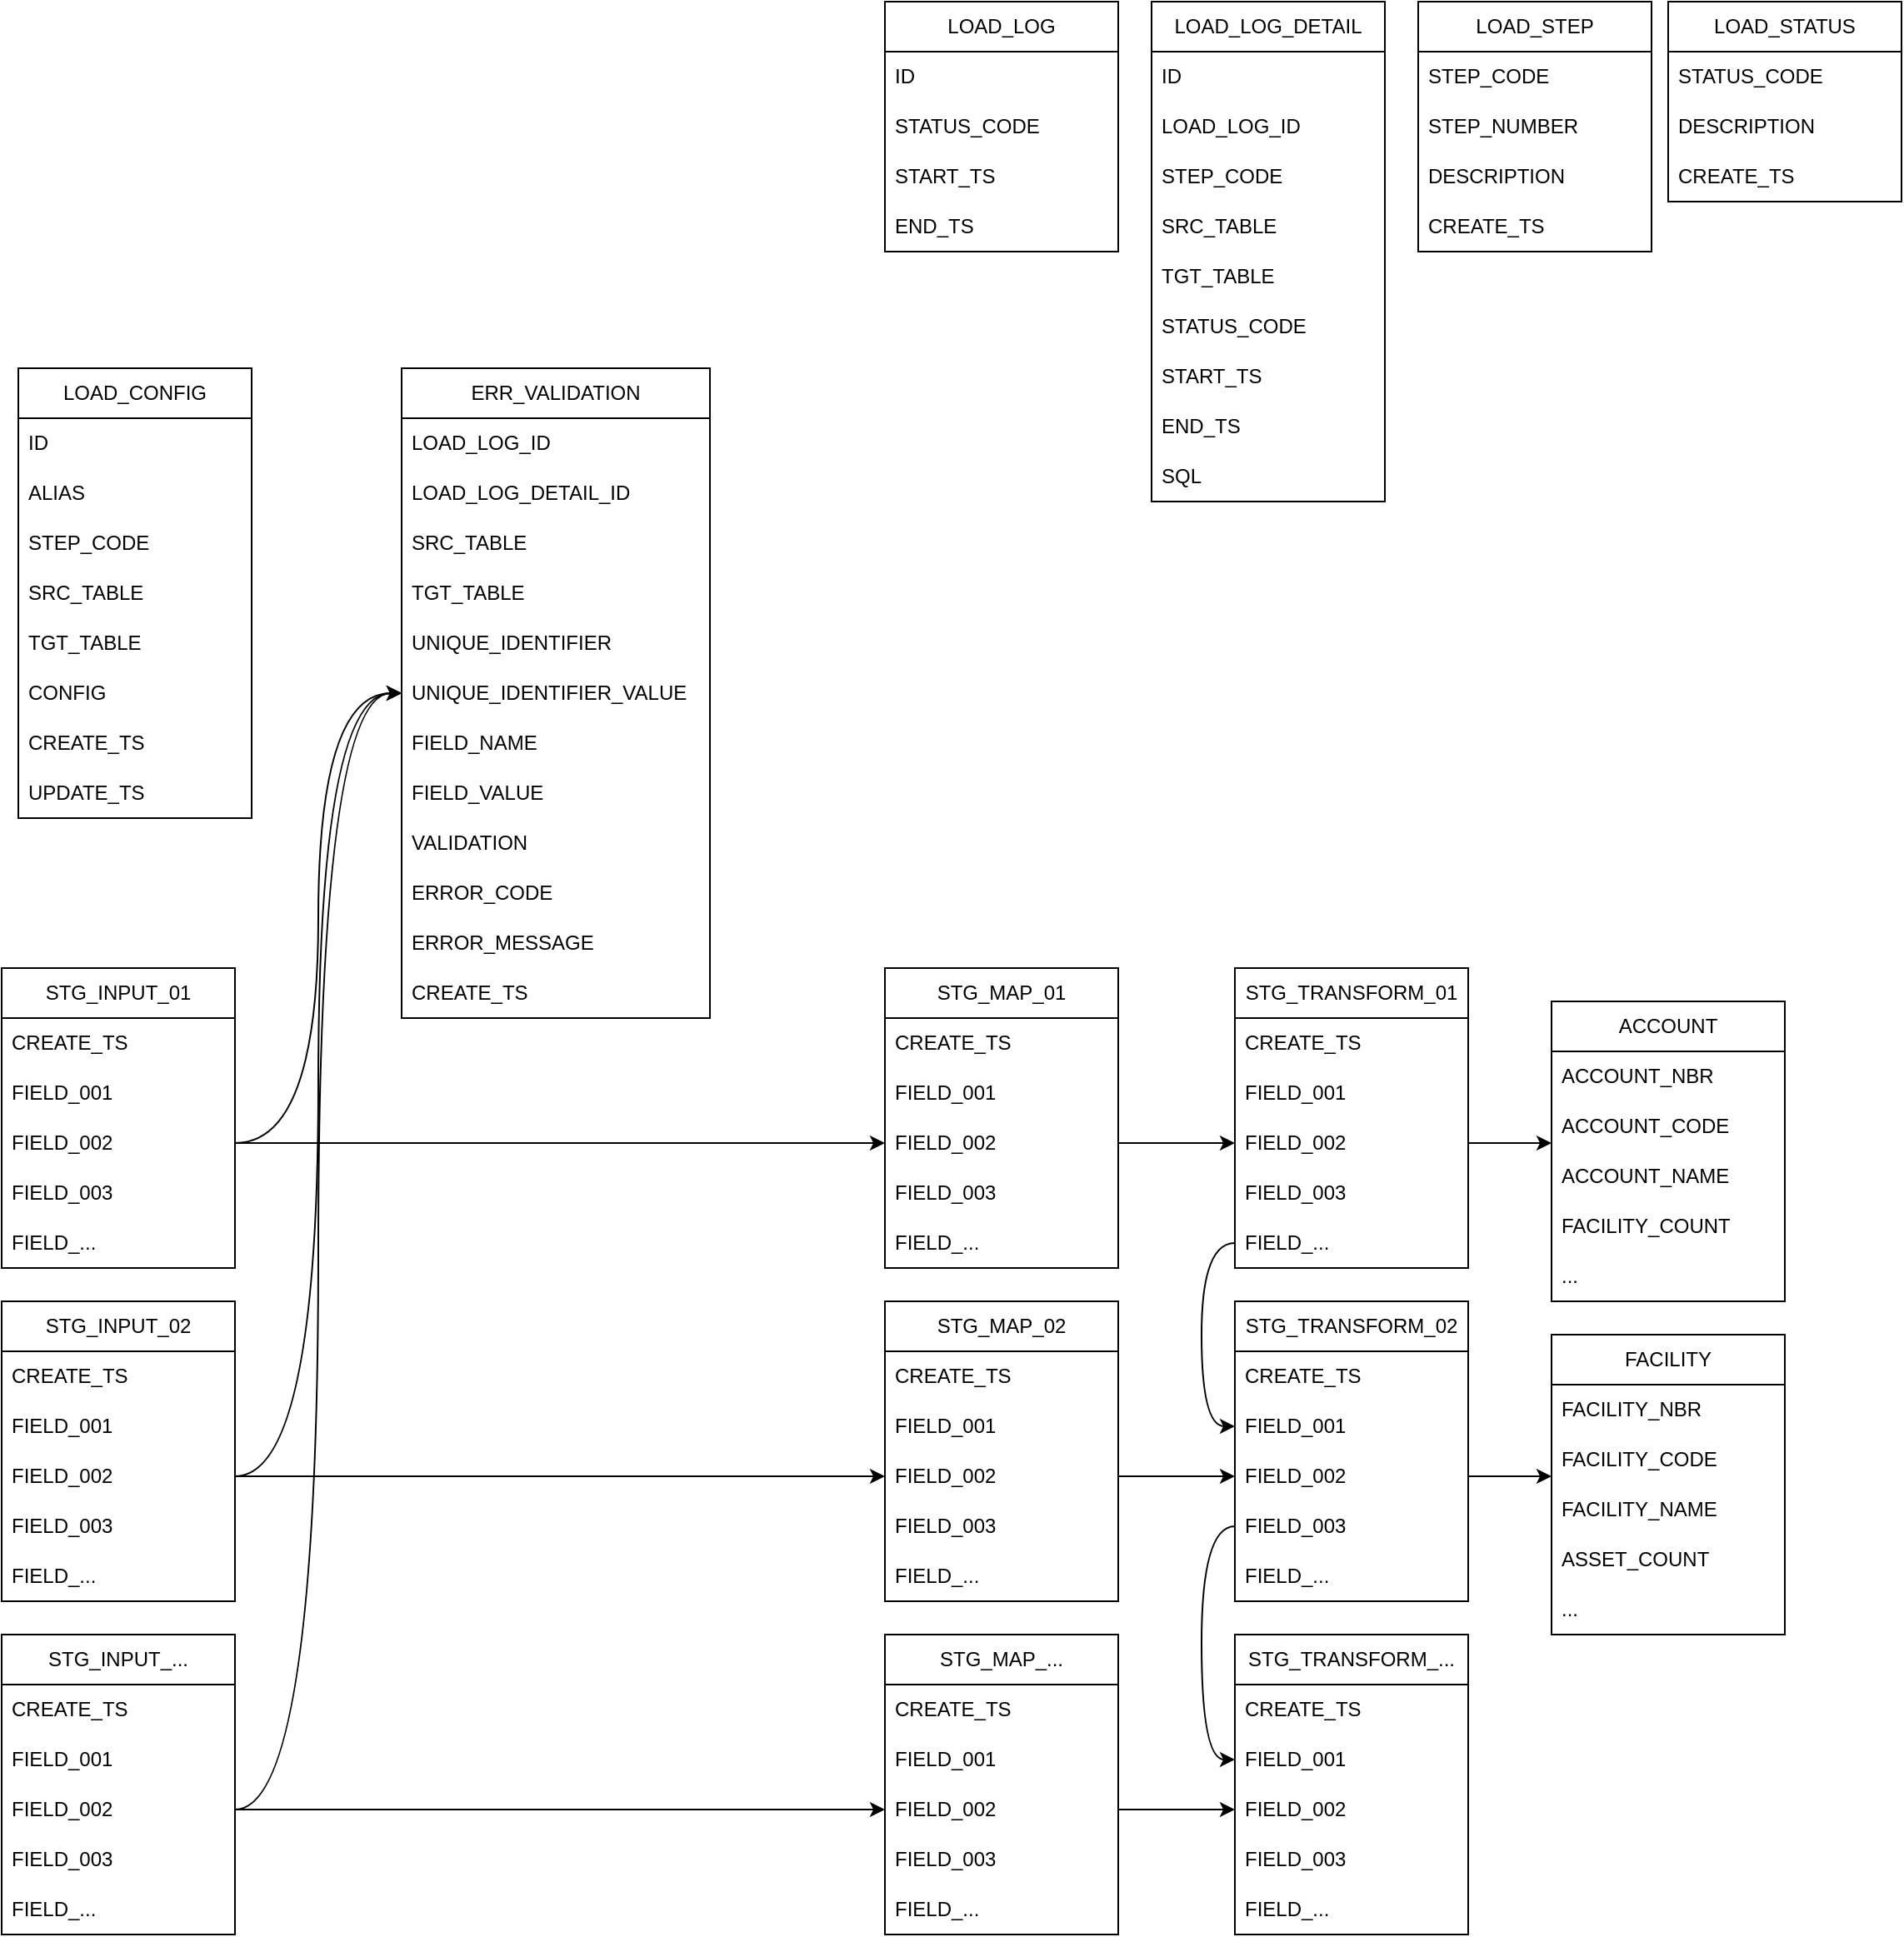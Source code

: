 <mxfile version="26.0.16">
  <diagram name="Page-1" id="H47fdwBAeL0L9-V-g0EE">
    <mxGraphModel dx="2074" dy="1098" grid="1" gridSize="10" guides="1" tooltips="1" connect="1" arrows="1" fold="1" page="1" pageScale="1" pageWidth="1169" pageHeight="827" math="0" shadow="0">
      <root>
        <mxCell id="0" />
        <mxCell id="1" parent="0" />
        <mxCell id="_FHDXpM936jlVLSfOgKZ-37" value="STG_INPUT_01" style="swimlane;fontStyle=0;childLayout=stackLayout;horizontal=1;startSize=30;horizontalStack=0;resizeParent=1;resizeParentMax=0;resizeLast=0;collapsible=1;marginBottom=0;whiteSpace=wrap;html=1;" vertex="1" parent="1">
          <mxGeometry x="20" y="580" width="140" height="180" as="geometry" />
        </mxCell>
        <mxCell id="_FHDXpM936jlVLSfOgKZ-38" value="CREATE_TS" style="text;strokeColor=none;fillColor=none;align=left;verticalAlign=middle;spacingLeft=4;spacingRight=4;overflow=hidden;points=[[0,0.5],[1,0.5]];portConstraint=eastwest;rotatable=0;whiteSpace=wrap;html=1;" vertex="1" parent="_FHDXpM936jlVLSfOgKZ-37">
          <mxGeometry y="30" width="140" height="30" as="geometry" />
        </mxCell>
        <mxCell id="_FHDXpM936jlVLSfOgKZ-39" value="FIELD_001" style="text;strokeColor=none;fillColor=none;align=left;verticalAlign=middle;spacingLeft=4;spacingRight=4;overflow=hidden;points=[[0,0.5],[1,0.5]];portConstraint=eastwest;rotatable=0;whiteSpace=wrap;html=1;" vertex="1" parent="_FHDXpM936jlVLSfOgKZ-37">
          <mxGeometry y="60" width="140" height="30" as="geometry" />
        </mxCell>
        <mxCell id="_FHDXpM936jlVLSfOgKZ-40" value="FIELD_002" style="text;strokeColor=none;fillColor=none;align=left;verticalAlign=middle;spacingLeft=4;spacingRight=4;overflow=hidden;points=[[0,0.5],[1,0.5]];portConstraint=eastwest;rotatable=0;whiteSpace=wrap;html=1;" vertex="1" parent="_FHDXpM936jlVLSfOgKZ-37">
          <mxGeometry y="90" width="140" height="30" as="geometry" />
        </mxCell>
        <mxCell id="_FHDXpM936jlVLSfOgKZ-41" value="FIELD_003" style="text;strokeColor=none;fillColor=none;align=left;verticalAlign=middle;spacingLeft=4;spacingRight=4;overflow=hidden;points=[[0,0.5],[1,0.5]];portConstraint=eastwest;rotatable=0;whiteSpace=wrap;html=1;" vertex="1" parent="_FHDXpM936jlVLSfOgKZ-37">
          <mxGeometry y="120" width="140" height="30" as="geometry" />
        </mxCell>
        <mxCell id="_FHDXpM936jlVLSfOgKZ-44" value="FIELD_..." style="text;strokeColor=none;fillColor=none;align=left;verticalAlign=middle;spacingLeft=4;spacingRight=4;overflow=hidden;points=[[0,0.5],[1,0.5]];portConstraint=eastwest;rotatable=0;whiteSpace=wrap;html=1;" vertex="1" parent="_FHDXpM936jlVLSfOgKZ-37">
          <mxGeometry y="150" width="140" height="30" as="geometry" />
        </mxCell>
        <mxCell id="_FHDXpM936jlVLSfOgKZ-61" value="STG_INPUT_02" style="swimlane;fontStyle=0;childLayout=stackLayout;horizontal=1;startSize=30;horizontalStack=0;resizeParent=1;resizeParentMax=0;resizeLast=0;collapsible=1;marginBottom=0;whiteSpace=wrap;html=1;" vertex="1" parent="1">
          <mxGeometry x="20" y="780" width="140" height="180" as="geometry" />
        </mxCell>
        <mxCell id="_FHDXpM936jlVLSfOgKZ-62" value="CREATE_TS" style="text;strokeColor=none;fillColor=none;align=left;verticalAlign=middle;spacingLeft=4;spacingRight=4;overflow=hidden;points=[[0,0.5],[1,0.5]];portConstraint=eastwest;rotatable=0;whiteSpace=wrap;html=1;" vertex="1" parent="_FHDXpM936jlVLSfOgKZ-61">
          <mxGeometry y="30" width="140" height="30" as="geometry" />
        </mxCell>
        <mxCell id="_FHDXpM936jlVLSfOgKZ-63" value="FIELD_001" style="text;strokeColor=none;fillColor=none;align=left;verticalAlign=middle;spacingLeft=4;spacingRight=4;overflow=hidden;points=[[0,0.5],[1,0.5]];portConstraint=eastwest;rotatable=0;whiteSpace=wrap;html=1;" vertex="1" parent="_FHDXpM936jlVLSfOgKZ-61">
          <mxGeometry y="60" width="140" height="30" as="geometry" />
        </mxCell>
        <mxCell id="_FHDXpM936jlVLSfOgKZ-64" value="FIELD_002" style="text;strokeColor=none;fillColor=none;align=left;verticalAlign=middle;spacingLeft=4;spacingRight=4;overflow=hidden;points=[[0,0.5],[1,0.5]];portConstraint=eastwest;rotatable=0;whiteSpace=wrap;html=1;" vertex="1" parent="_FHDXpM936jlVLSfOgKZ-61">
          <mxGeometry y="90" width="140" height="30" as="geometry" />
        </mxCell>
        <mxCell id="_FHDXpM936jlVLSfOgKZ-65" value="FIELD_003" style="text;strokeColor=none;fillColor=none;align=left;verticalAlign=middle;spacingLeft=4;spacingRight=4;overflow=hidden;points=[[0,0.5],[1,0.5]];portConstraint=eastwest;rotatable=0;whiteSpace=wrap;html=1;" vertex="1" parent="_FHDXpM936jlVLSfOgKZ-61">
          <mxGeometry y="120" width="140" height="30" as="geometry" />
        </mxCell>
        <mxCell id="_FHDXpM936jlVLSfOgKZ-66" value="FIELD_..." style="text;strokeColor=none;fillColor=none;align=left;verticalAlign=middle;spacingLeft=4;spacingRight=4;overflow=hidden;points=[[0,0.5],[1,0.5]];portConstraint=eastwest;rotatable=0;whiteSpace=wrap;html=1;" vertex="1" parent="_FHDXpM936jlVLSfOgKZ-61">
          <mxGeometry y="150" width="140" height="30" as="geometry" />
        </mxCell>
        <mxCell id="_FHDXpM936jlVLSfOgKZ-67" value="STG_INPUT_..." style="swimlane;fontStyle=0;childLayout=stackLayout;horizontal=1;startSize=30;horizontalStack=0;resizeParent=1;resizeParentMax=0;resizeLast=0;collapsible=1;marginBottom=0;whiteSpace=wrap;html=1;" vertex="1" parent="1">
          <mxGeometry x="20" y="980" width="140" height="180" as="geometry" />
        </mxCell>
        <mxCell id="_FHDXpM936jlVLSfOgKZ-68" value="CREATE_TS" style="text;strokeColor=none;fillColor=none;align=left;verticalAlign=middle;spacingLeft=4;spacingRight=4;overflow=hidden;points=[[0,0.5],[1,0.5]];portConstraint=eastwest;rotatable=0;whiteSpace=wrap;html=1;" vertex="1" parent="_FHDXpM936jlVLSfOgKZ-67">
          <mxGeometry y="30" width="140" height="30" as="geometry" />
        </mxCell>
        <mxCell id="_FHDXpM936jlVLSfOgKZ-69" value="FIELD_001" style="text;strokeColor=none;fillColor=none;align=left;verticalAlign=middle;spacingLeft=4;spacingRight=4;overflow=hidden;points=[[0,0.5],[1,0.5]];portConstraint=eastwest;rotatable=0;whiteSpace=wrap;html=1;" vertex="1" parent="_FHDXpM936jlVLSfOgKZ-67">
          <mxGeometry y="60" width="140" height="30" as="geometry" />
        </mxCell>
        <mxCell id="_FHDXpM936jlVLSfOgKZ-70" value="FIELD_002" style="text;strokeColor=none;fillColor=none;align=left;verticalAlign=middle;spacingLeft=4;spacingRight=4;overflow=hidden;points=[[0,0.5],[1,0.5]];portConstraint=eastwest;rotatable=0;whiteSpace=wrap;html=1;" vertex="1" parent="_FHDXpM936jlVLSfOgKZ-67">
          <mxGeometry y="90" width="140" height="30" as="geometry" />
        </mxCell>
        <mxCell id="_FHDXpM936jlVLSfOgKZ-71" value="FIELD_003" style="text;strokeColor=none;fillColor=none;align=left;verticalAlign=middle;spacingLeft=4;spacingRight=4;overflow=hidden;points=[[0,0.5],[1,0.5]];portConstraint=eastwest;rotatable=0;whiteSpace=wrap;html=1;" vertex="1" parent="_FHDXpM936jlVLSfOgKZ-67">
          <mxGeometry y="120" width="140" height="30" as="geometry" />
        </mxCell>
        <mxCell id="_FHDXpM936jlVLSfOgKZ-72" value="FIELD_..." style="text;strokeColor=none;fillColor=none;align=left;verticalAlign=middle;spacingLeft=4;spacingRight=4;overflow=hidden;points=[[0,0.5],[1,0.5]];portConstraint=eastwest;rotatable=0;whiteSpace=wrap;html=1;" vertex="1" parent="_FHDXpM936jlVLSfOgKZ-67">
          <mxGeometry y="150" width="140" height="30" as="geometry" />
        </mxCell>
        <mxCell id="_FHDXpM936jlVLSfOgKZ-73" value="STG_MAP_01" style="swimlane;fontStyle=0;childLayout=stackLayout;horizontal=1;startSize=30;horizontalStack=0;resizeParent=1;resizeParentMax=0;resizeLast=0;collapsible=1;marginBottom=0;whiteSpace=wrap;html=1;" vertex="1" parent="1">
          <mxGeometry x="550" y="580" width="140" height="180" as="geometry" />
        </mxCell>
        <mxCell id="_FHDXpM936jlVLSfOgKZ-74" value="CREATE_TS" style="text;strokeColor=none;fillColor=none;align=left;verticalAlign=middle;spacingLeft=4;spacingRight=4;overflow=hidden;points=[[0,0.5],[1,0.5]];portConstraint=eastwest;rotatable=0;whiteSpace=wrap;html=1;" vertex="1" parent="_FHDXpM936jlVLSfOgKZ-73">
          <mxGeometry y="30" width="140" height="30" as="geometry" />
        </mxCell>
        <mxCell id="_FHDXpM936jlVLSfOgKZ-75" value="FIELD_001" style="text;strokeColor=none;fillColor=none;align=left;verticalAlign=middle;spacingLeft=4;spacingRight=4;overflow=hidden;points=[[0,0.5],[1,0.5]];portConstraint=eastwest;rotatable=0;whiteSpace=wrap;html=1;" vertex="1" parent="_FHDXpM936jlVLSfOgKZ-73">
          <mxGeometry y="60" width="140" height="30" as="geometry" />
        </mxCell>
        <mxCell id="_FHDXpM936jlVLSfOgKZ-76" value="FIELD_002" style="text;strokeColor=none;fillColor=none;align=left;verticalAlign=middle;spacingLeft=4;spacingRight=4;overflow=hidden;points=[[0,0.5],[1,0.5]];portConstraint=eastwest;rotatable=0;whiteSpace=wrap;html=1;" vertex="1" parent="_FHDXpM936jlVLSfOgKZ-73">
          <mxGeometry y="90" width="140" height="30" as="geometry" />
        </mxCell>
        <mxCell id="_FHDXpM936jlVLSfOgKZ-77" value="FIELD_003" style="text;strokeColor=none;fillColor=none;align=left;verticalAlign=middle;spacingLeft=4;spacingRight=4;overflow=hidden;points=[[0,0.5],[1,0.5]];portConstraint=eastwest;rotatable=0;whiteSpace=wrap;html=1;" vertex="1" parent="_FHDXpM936jlVLSfOgKZ-73">
          <mxGeometry y="120" width="140" height="30" as="geometry" />
        </mxCell>
        <mxCell id="_FHDXpM936jlVLSfOgKZ-78" value="FIELD_..." style="text;strokeColor=none;fillColor=none;align=left;verticalAlign=middle;spacingLeft=4;spacingRight=4;overflow=hidden;points=[[0,0.5],[1,0.5]];portConstraint=eastwest;rotatable=0;whiteSpace=wrap;html=1;" vertex="1" parent="_FHDXpM936jlVLSfOgKZ-73">
          <mxGeometry y="150" width="140" height="30" as="geometry" />
        </mxCell>
        <mxCell id="_FHDXpM936jlVLSfOgKZ-79" value="STG_MAP_02" style="swimlane;fontStyle=0;childLayout=stackLayout;horizontal=1;startSize=30;horizontalStack=0;resizeParent=1;resizeParentMax=0;resizeLast=0;collapsible=1;marginBottom=0;whiteSpace=wrap;html=1;" vertex="1" parent="1">
          <mxGeometry x="550" y="780" width="140" height="180" as="geometry" />
        </mxCell>
        <mxCell id="_FHDXpM936jlVLSfOgKZ-80" value="CREATE_TS" style="text;strokeColor=none;fillColor=none;align=left;verticalAlign=middle;spacingLeft=4;spacingRight=4;overflow=hidden;points=[[0,0.5],[1,0.5]];portConstraint=eastwest;rotatable=0;whiteSpace=wrap;html=1;" vertex="1" parent="_FHDXpM936jlVLSfOgKZ-79">
          <mxGeometry y="30" width="140" height="30" as="geometry" />
        </mxCell>
        <mxCell id="_FHDXpM936jlVLSfOgKZ-81" value="FIELD_001" style="text;strokeColor=none;fillColor=none;align=left;verticalAlign=middle;spacingLeft=4;spacingRight=4;overflow=hidden;points=[[0,0.5],[1,0.5]];portConstraint=eastwest;rotatable=0;whiteSpace=wrap;html=1;" vertex="1" parent="_FHDXpM936jlVLSfOgKZ-79">
          <mxGeometry y="60" width="140" height="30" as="geometry" />
        </mxCell>
        <mxCell id="_FHDXpM936jlVLSfOgKZ-82" value="FIELD_002" style="text;strokeColor=none;fillColor=none;align=left;verticalAlign=middle;spacingLeft=4;spacingRight=4;overflow=hidden;points=[[0,0.5],[1,0.5]];portConstraint=eastwest;rotatable=0;whiteSpace=wrap;html=1;" vertex="1" parent="_FHDXpM936jlVLSfOgKZ-79">
          <mxGeometry y="90" width="140" height="30" as="geometry" />
        </mxCell>
        <mxCell id="_FHDXpM936jlVLSfOgKZ-83" value="FIELD_003" style="text;strokeColor=none;fillColor=none;align=left;verticalAlign=middle;spacingLeft=4;spacingRight=4;overflow=hidden;points=[[0,0.5],[1,0.5]];portConstraint=eastwest;rotatable=0;whiteSpace=wrap;html=1;" vertex="1" parent="_FHDXpM936jlVLSfOgKZ-79">
          <mxGeometry y="120" width="140" height="30" as="geometry" />
        </mxCell>
        <mxCell id="_FHDXpM936jlVLSfOgKZ-84" value="FIELD_..." style="text;strokeColor=none;fillColor=none;align=left;verticalAlign=middle;spacingLeft=4;spacingRight=4;overflow=hidden;points=[[0,0.5],[1,0.5]];portConstraint=eastwest;rotatable=0;whiteSpace=wrap;html=1;" vertex="1" parent="_FHDXpM936jlVLSfOgKZ-79">
          <mxGeometry y="150" width="140" height="30" as="geometry" />
        </mxCell>
        <mxCell id="_FHDXpM936jlVLSfOgKZ-85" value="STG_MAP_..." style="swimlane;fontStyle=0;childLayout=stackLayout;horizontal=1;startSize=30;horizontalStack=0;resizeParent=1;resizeParentMax=0;resizeLast=0;collapsible=1;marginBottom=0;whiteSpace=wrap;html=1;" vertex="1" parent="1">
          <mxGeometry x="550" y="980" width="140" height="180" as="geometry" />
        </mxCell>
        <mxCell id="_FHDXpM936jlVLSfOgKZ-86" value="CREATE_TS" style="text;strokeColor=none;fillColor=none;align=left;verticalAlign=middle;spacingLeft=4;spacingRight=4;overflow=hidden;points=[[0,0.5],[1,0.5]];portConstraint=eastwest;rotatable=0;whiteSpace=wrap;html=1;" vertex="1" parent="_FHDXpM936jlVLSfOgKZ-85">
          <mxGeometry y="30" width="140" height="30" as="geometry" />
        </mxCell>
        <mxCell id="_FHDXpM936jlVLSfOgKZ-87" value="FIELD_001" style="text;strokeColor=none;fillColor=none;align=left;verticalAlign=middle;spacingLeft=4;spacingRight=4;overflow=hidden;points=[[0,0.5],[1,0.5]];portConstraint=eastwest;rotatable=0;whiteSpace=wrap;html=1;" vertex="1" parent="_FHDXpM936jlVLSfOgKZ-85">
          <mxGeometry y="60" width="140" height="30" as="geometry" />
        </mxCell>
        <mxCell id="_FHDXpM936jlVLSfOgKZ-88" value="FIELD_002" style="text;strokeColor=none;fillColor=none;align=left;verticalAlign=middle;spacingLeft=4;spacingRight=4;overflow=hidden;points=[[0,0.5],[1,0.5]];portConstraint=eastwest;rotatable=0;whiteSpace=wrap;html=1;" vertex="1" parent="_FHDXpM936jlVLSfOgKZ-85">
          <mxGeometry y="90" width="140" height="30" as="geometry" />
        </mxCell>
        <mxCell id="_FHDXpM936jlVLSfOgKZ-89" value="FIELD_003" style="text;strokeColor=none;fillColor=none;align=left;verticalAlign=middle;spacingLeft=4;spacingRight=4;overflow=hidden;points=[[0,0.5],[1,0.5]];portConstraint=eastwest;rotatable=0;whiteSpace=wrap;html=1;" vertex="1" parent="_FHDXpM936jlVLSfOgKZ-85">
          <mxGeometry y="120" width="140" height="30" as="geometry" />
        </mxCell>
        <mxCell id="_FHDXpM936jlVLSfOgKZ-90" value="FIELD_..." style="text;strokeColor=none;fillColor=none;align=left;verticalAlign=middle;spacingLeft=4;spacingRight=4;overflow=hidden;points=[[0,0.5],[1,0.5]];portConstraint=eastwest;rotatable=0;whiteSpace=wrap;html=1;" vertex="1" parent="_FHDXpM936jlVLSfOgKZ-85">
          <mxGeometry y="150" width="140" height="30" as="geometry" />
        </mxCell>
        <mxCell id="_FHDXpM936jlVLSfOgKZ-91" value="ERR_VALIDATION" style="swimlane;fontStyle=0;childLayout=stackLayout;horizontal=1;startSize=30;horizontalStack=0;resizeParent=1;resizeParentMax=0;resizeLast=0;collapsible=1;marginBottom=0;whiteSpace=wrap;html=1;" vertex="1" parent="1">
          <mxGeometry x="260" y="220" width="185" height="390" as="geometry" />
        </mxCell>
        <mxCell id="_FHDXpM936jlVLSfOgKZ-92" value="LOAD_LOG_ID" style="text;strokeColor=none;fillColor=none;align=left;verticalAlign=middle;spacingLeft=4;spacingRight=4;overflow=hidden;points=[[0,0.5],[1,0.5]];portConstraint=eastwest;rotatable=0;whiteSpace=wrap;html=1;" vertex="1" parent="_FHDXpM936jlVLSfOgKZ-91">
          <mxGeometry y="30" width="185" height="30" as="geometry" />
        </mxCell>
        <mxCell id="_FHDXpM936jlVLSfOgKZ-93" value="LOAD_LOG_DETAIL_ID" style="text;strokeColor=none;fillColor=none;align=left;verticalAlign=middle;spacingLeft=4;spacingRight=4;overflow=hidden;points=[[0,0.5],[1,0.5]];portConstraint=eastwest;rotatable=0;whiteSpace=wrap;html=1;" vertex="1" parent="_FHDXpM936jlVLSfOgKZ-91">
          <mxGeometry y="60" width="185" height="30" as="geometry" />
        </mxCell>
        <mxCell id="_FHDXpM936jlVLSfOgKZ-94" value="SRC_TABLE" style="text;strokeColor=none;fillColor=none;align=left;verticalAlign=middle;spacingLeft=4;spacingRight=4;overflow=hidden;points=[[0,0.5],[1,0.5]];portConstraint=eastwest;rotatable=0;whiteSpace=wrap;html=1;" vertex="1" parent="_FHDXpM936jlVLSfOgKZ-91">
          <mxGeometry y="90" width="185" height="30" as="geometry" />
        </mxCell>
        <mxCell id="_FHDXpM936jlVLSfOgKZ-95" value="TGT_TABLE" style="text;strokeColor=none;fillColor=none;align=left;verticalAlign=middle;spacingLeft=4;spacingRight=4;overflow=hidden;points=[[0,0.5],[1,0.5]];portConstraint=eastwest;rotatable=0;whiteSpace=wrap;html=1;" vertex="1" parent="_FHDXpM936jlVLSfOgKZ-91">
          <mxGeometry y="120" width="185" height="30" as="geometry" />
        </mxCell>
        <mxCell id="_FHDXpM936jlVLSfOgKZ-96" value="UNIQUE_IDENTIFIER" style="text;strokeColor=none;fillColor=none;align=left;verticalAlign=middle;spacingLeft=4;spacingRight=4;overflow=hidden;points=[[0,0.5],[1,0.5]];portConstraint=eastwest;rotatable=0;whiteSpace=wrap;html=1;" vertex="1" parent="_FHDXpM936jlVLSfOgKZ-91">
          <mxGeometry y="150" width="185" height="30" as="geometry" />
        </mxCell>
        <mxCell id="_FHDXpM936jlVLSfOgKZ-97" value="UNIQUE_IDENTIFIER_VALUE" style="text;strokeColor=none;fillColor=none;align=left;verticalAlign=middle;spacingLeft=4;spacingRight=4;overflow=hidden;points=[[0,0.5],[1,0.5]];portConstraint=eastwest;rotatable=0;whiteSpace=wrap;html=1;" vertex="1" parent="_FHDXpM936jlVLSfOgKZ-91">
          <mxGeometry y="180" width="185" height="30" as="geometry" />
        </mxCell>
        <mxCell id="_FHDXpM936jlVLSfOgKZ-98" value="FIELD_NAME" style="text;strokeColor=none;fillColor=none;align=left;verticalAlign=middle;spacingLeft=4;spacingRight=4;overflow=hidden;points=[[0,0.5],[1,0.5]];portConstraint=eastwest;rotatable=0;whiteSpace=wrap;html=1;" vertex="1" parent="_FHDXpM936jlVLSfOgKZ-91">
          <mxGeometry y="210" width="185" height="30" as="geometry" />
        </mxCell>
        <mxCell id="_FHDXpM936jlVLSfOgKZ-99" value="FIELD_VALUE" style="text;strokeColor=none;fillColor=none;align=left;verticalAlign=middle;spacingLeft=4;spacingRight=4;overflow=hidden;points=[[0,0.5],[1,0.5]];portConstraint=eastwest;rotatable=0;whiteSpace=wrap;html=1;" vertex="1" parent="_FHDXpM936jlVLSfOgKZ-91">
          <mxGeometry y="240" width="185" height="30" as="geometry" />
        </mxCell>
        <mxCell id="_FHDXpM936jlVLSfOgKZ-100" value="VALIDATION" style="text;strokeColor=none;fillColor=none;align=left;verticalAlign=middle;spacingLeft=4;spacingRight=4;overflow=hidden;points=[[0,0.5],[1,0.5]];portConstraint=eastwest;rotatable=0;whiteSpace=wrap;html=1;" vertex="1" parent="_FHDXpM936jlVLSfOgKZ-91">
          <mxGeometry y="270" width="185" height="30" as="geometry" />
        </mxCell>
        <mxCell id="_FHDXpM936jlVLSfOgKZ-101" value="ERROR_CODE" style="text;strokeColor=none;fillColor=none;align=left;verticalAlign=middle;spacingLeft=4;spacingRight=4;overflow=hidden;points=[[0,0.5],[1,0.5]];portConstraint=eastwest;rotatable=0;whiteSpace=wrap;html=1;" vertex="1" parent="_FHDXpM936jlVLSfOgKZ-91">
          <mxGeometry y="300" width="185" height="30" as="geometry" />
        </mxCell>
        <mxCell id="_FHDXpM936jlVLSfOgKZ-102" value="ERROR_MESSAGE" style="text;strokeColor=none;fillColor=none;align=left;verticalAlign=middle;spacingLeft=4;spacingRight=4;overflow=hidden;points=[[0,0.5],[1,0.5]];portConstraint=eastwest;rotatable=0;whiteSpace=wrap;html=1;" vertex="1" parent="_FHDXpM936jlVLSfOgKZ-91">
          <mxGeometry y="330" width="185" height="30" as="geometry" />
        </mxCell>
        <mxCell id="_FHDXpM936jlVLSfOgKZ-103" value="CREATE_TS" style="text;strokeColor=none;fillColor=none;align=left;verticalAlign=middle;spacingLeft=4;spacingRight=4;overflow=hidden;points=[[0,0.5],[1,0.5]];portConstraint=eastwest;rotatable=0;whiteSpace=wrap;html=1;" vertex="1" parent="_FHDXpM936jlVLSfOgKZ-91">
          <mxGeometry y="360" width="185" height="30" as="geometry" />
        </mxCell>
        <mxCell id="_FHDXpM936jlVLSfOgKZ-104" value="LOAD_LOG" style="swimlane;fontStyle=0;childLayout=stackLayout;horizontal=1;startSize=30;horizontalStack=0;resizeParent=1;resizeParentMax=0;resizeLast=0;collapsible=1;marginBottom=0;whiteSpace=wrap;html=1;" vertex="1" parent="1">
          <mxGeometry x="550" width="140" height="150" as="geometry" />
        </mxCell>
        <mxCell id="_FHDXpM936jlVLSfOgKZ-105" value="ID" style="text;strokeColor=none;fillColor=none;align=left;verticalAlign=middle;spacingLeft=4;spacingRight=4;overflow=hidden;points=[[0,0.5],[1,0.5]];portConstraint=eastwest;rotatable=0;whiteSpace=wrap;html=1;" vertex="1" parent="_FHDXpM936jlVLSfOgKZ-104">
          <mxGeometry y="30" width="140" height="30" as="geometry" />
        </mxCell>
        <mxCell id="_FHDXpM936jlVLSfOgKZ-106" value="STATUS_CODE" style="text;strokeColor=none;fillColor=none;align=left;verticalAlign=middle;spacingLeft=4;spacingRight=4;overflow=hidden;points=[[0,0.5],[1,0.5]];portConstraint=eastwest;rotatable=0;whiteSpace=wrap;html=1;" vertex="1" parent="_FHDXpM936jlVLSfOgKZ-104">
          <mxGeometry y="60" width="140" height="30" as="geometry" />
        </mxCell>
        <mxCell id="_FHDXpM936jlVLSfOgKZ-107" value="START_TS" style="text;strokeColor=none;fillColor=none;align=left;verticalAlign=middle;spacingLeft=4;spacingRight=4;overflow=hidden;points=[[0,0.5],[1,0.5]];portConstraint=eastwest;rotatable=0;whiteSpace=wrap;html=1;" vertex="1" parent="_FHDXpM936jlVLSfOgKZ-104">
          <mxGeometry y="90" width="140" height="30" as="geometry" />
        </mxCell>
        <mxCell id="_FHDXpM936jlVLSfOgKZ-108" value="END_TS" style="text;strokeColor=none;fillColor=none;align=left;verticalAlign=middle;spacingLeft=4;spacingRight=4;overflow=hidden;points=[[0,0.5],[1,0.5]];portConstraint=eastwest;rotatable=0;whiteSpace=wrap;html=1;" vertex="1" parent="_FHDXpM936jlVLSfOgKZ-104">
          <mxGeometry y="120" width="140" height="30" as="geometry" />
        </mxCell>
        <mxCell id="_FHDXpM936jlVLSfOgKZ-110" value="LOAD_LOG_DETAIL" style="swimlane;fontStyle=0;childLayout=stackLayout;horizontal=1;startSize=30;horizontalStack=0;resizeParent=1;resizeParentMax=0;resizeLast=0;collapsible=1;marginBottom=0;whiteSpace=wrap;html=1;" vertex="1" parent="1">
          <mxGeometry x="710" width="140" height="300" as="geometry" />
        </mxCell>
        <mxCell id="_FHDXpM936jlVLSfOgKZ-111" value="ID" style="text;strokeColor=none;fillColor=none;align=left;verticalAlign=middle;spacingLeft=4;spacingRight=4;overflow=hidden;points=[[0,0.5],[1,0.5]];portConstraint=eastwest;rotatable=0;whiteSpace=wrap;html=1;" vertex="1" parent="_FHDXpM936jlVLSfOgKZ-110">
          <mxGeometry y="30" width="140" height="30" as="geometry" />
        </mxCell>
        <mxCell id="_FHDXpM936jlVLSfOgKZ-112" value="LOAD_LOG_ID" style="text;strokeColor=none;fillColor=none;align=left;verticalAlign=middle;spacingLeft=4;spacingRight=4;overflow=hidden;points=[[0,0.5],[1,0.5]];portConstraint=eastwest;rotatable=0;whiteSpace=wrap;html=1;" vertex="1" parent="_FHDXpM936jlVLSfOgKZ-110">
          <mxGeometry y="60" width="140" height="30" as="geometry" />
        </mxCell>
        <mxCell id="_FHDXpM936jlVLSfOgKZ-113" value="STEP_CODE" style="text;strokeColor=none;fillColor=none;align=left;verticalAlign=middle;spacingLeft=4;spacingRight=4;overflow=hidden;points=[[0,0.5],[1,0.5]];portConstraint=eastwest;rotatable=0;whiteSpace=wrap;html=1;" vertex="1" parent="_FHDXpM936jlVLSfOgKZ-110">
          <mxGeometry y="90" width="140" height="30" as="geometry" />
        </mxCell>
        <mxCell id="_FHDXpM936jlVLSfOgKZ-114" value="SRC_TABLE" style="text;strokeColor=none;fillColor=none;align=left;verticalAlign=middle;spacingLeft=4;spacingRight=4;overflow=hidden;points=[[0,0.5],[1,0.5]];portConstraint=eastwest;rotatable=0;whiteSpace=wrap;html=1;" vertex="1" parent="_FHDXpM936jlVLSfOgKZ-110">
          <mxGeometry y="120" width="140" height="30" as="geometry" />
        </mxCell>
        <mxCell id="_FHDXpM936jlVLSfOgKZ-116" value="TGT_TABLE" style="text;strokeColor=none;fillColor=none;align=left;verticalAlign=middle;spacingLeft=4;spacingRight=4;overflow=hidden;points=[[0,0.5],[1,0.5]];portConstraint=eastwest;rotatable=0;whiteSpace=wrap;html=1;" vertex="1" parent="_FHDXpM936jlVLSfOgKZ-110">
          <mxGeometry y="150" width="140" height="30" as="geometry" />
        </mxCell>
        <mxCell id="_FHDXpM936jlVLSfOgKZ-115" value="STATUS_CODE" style="text;strokeColor=none;fillColor=none;align=left;verticalAlign=middle;spacingLeft=4;spacingRight=4;overflow=hidden;points=[[0,0.5],[1,0.5]];portConstraint=eastwest;rotatable=0;whiteSpace=wrap;html=1;" vertex="1" parent="_FHDXpM936jlVLSfOgKZ-110">
          <mxGeometry y="180" width="140" height="30" as="geometry" />
        </mxCell>
        <mxCell id="_FHDXpM936jlVLSfOgKZ-117" value="START_TS" style="text;strokeColor=none;fillColor=none;align=left;verticalAlign=middle;spacingLeft=4;spacingRight=4;overflow=hidden;points=[[0,0.5],[1,0.5]];portConstraint=eastwest;rotatable=0;whiteSpace=wrap;html=1;" vertex="1" parent="_FHDXpM936jlVLSfOgKZ-110">
          <mxGeometry y="210" width="140" height="30" as="geometry" />
        </mxCell>
        <mxCell id="_FHDXpM936jlVLSfOgKZ-118" value="END_TS" style="text;strokeColor=none;fillColor=none;align=left;verticalAlign=middle;spacingLeft=4;spacingRight=4;overflow=hidden;points=[[0,0.5],[1,0.5]];portConstraint=eastwest;rotatable=0;whiteSpace=wrap;html=1;" vertex="1" parent="_FHDXpM936jlVLSfOgKZ-110">
          <mxGeometry y="240" width="140" height="30" as="geometry" />
        </mxCell>
        <mxCell id="_FHDXpM936jlVLSfOgKZ-119" value="SQL" style="text;strokeColor=none;fillColor=none;align=left;verticalAlign=middle;spacingLeft=4;spacingRight=4;overflow=hidden;points=[[0,0.5],[1,0.5]];portConstraint=eastwest;rotatable=0;whiteSpace=wrap;html=1;" vertex="1" parent="_FHDXpM936jlVLSfOgKZ-110">
          <mxGeometry y="270" width="140" height="30" as="geometry" />
        </mxCell>
        <mxCell id="_FHDXpM936jlVLSfOgKZ-120" value="LOAD_STEP" style="swimlane;fontStyle=0;childLayout=stackLayout;horizontal=1;startSize=30;horizontalStack=0;resizeParent=1;resizeParentMax=0;resizeLast=0;collapsible=1;marginBottom=0;whiteSpace=wrap;html=1;" vertex="1" parent="1">
          <mxGeometry x="870" width="140" height="150" as="geometry" />
        </mxCell>
        <mxCell id="_FHDXpM936jlVLSfOgKZ-121" value="STEP_CODE" style="text;strokeColor=none;fillColor=none;align=left;verticalAlign=middle;spacingLeft=4;spacingRight=4;overflow=hidden;points=[[0,0.5],[1,0.5]];portConstraint=eastwest;rotatable=0;whiteSpace=wrap;html=1;" vertex="1" parent="_FHDXpM936jlVLSfOgKZ-120">
          <mxGeometry y="30" width="140" height="30" as="geometry" />
        </mxCell>
        <mxCell id="_FHDXpM936jlVLSfOgKZ-122" value="STEP_NUMBER" style="text;strokeColor=none;fillColor=none;align=left;verticalAlign=middle;spacingLeft=4;spacingRight=4;overflow=hidden;points=[[0,0.5],[1,0.5]];portConstraint=eastwest;rotatable=0;whiteSpace=wrap;html=1;" vertex="1" parent="_FHDXpM936jlVLSfOgKZ-120">
          <mxGeometry y="60" width="140" height="30" as="geometry" />
        </mxCell>
        <mxCell id="_FHDXpM936jlVLSfOgKZ-123" value="DESCRIPTION" style="text;strokeColor=none;fillColor=none;align=left;verticalAlign=middle;spacingLeft=4;spacingRight=4;overflow=hidden;points=[[0,0.5],[1,0.5]];portConstraint=eastwest;rotatable=0;whiteSpace=wrap;html=1;" vertex="1" parent="_FHDXpM936jlVLSfOgKZ-120">
          <mxGeometry y="90" width="140" height="30" as="geometry" />
        </mxCell>
        <mxCell id="_FHDXpM936jlVLSfOgKZ-124" value="CREATE_TS" style="text;strokeColor=none;fillColor=none;align=left;verticalAlign=middle;spacingLeft=4;spacingRight=4;overflow=hidden;points=[[0,0.5],[1,0.5]];portConstraint=eastwest;rotatable=0;whiteSpace=wrap;html=1;" vertex="1" parent="_FHDXpM936jlVLSfOgKZ-120">
          <mxGeometry y="120" width="140" height="30" as="geometry" />
        </mxCell>
        <mxCell id="_FHDXpM936jlVLSfOgKZ-130" value="LOAD_STATUS" style="swimlane;fontStyle=0;childLayout=stackLayout;horizontal=1;startSize=30;horizontalStack=0;resizeParent=1;resizeParentMax=0;resizeLast=0;collapsible=1;marginBottom=0;whiteSpace=wrap;html=1;" vertex="1" parent="1">
          <mxGeometry x="1020" width="140" height="120" as="geometry" />
        </mxCell>
        <mxCell id="_FHDXpM936jlVLSfOgKZ-131" value="STATUS_CODE" style="text;strokeColor=none;fillColor=none;align=left;verticalAlign=middle;spacingLeft=4;spacingRight=4;overflow=hidden;points=[[0,0.5],[1,0.5]];portConstraint=eastwest;rotatable=0;whiteSpace=wrap;html=1;" vertex="1" parent="_FHDXpM936jlVLSfOgKZ-130">
          <mxGeometry y="30" width="140" height="30" as="geometry" />
        </mxCell>
        <mxCell id="_FHDXpM936jlVLSfOgKZ-132" value="DESCRIPTION" style="text;strokeColor=none;fillColor=none;align=left;verticalAlign=middle;spacingLeft=4;spacingRight=4;overflow=hidden;points=[[0,0.5],[1,0.5]];portConstraint=eastwest;rotatable=0;whiteSpace=wrap;html=1;" vertex="1" parent="_FHDXpM936jlVLSfOgKZ-130">
          <mxGeometry y="60" width="140" height="30" as="geometry" />
        </mxCell>
        <mxCell id="_FHDXpM936jlVLSfOgKZ-134" value="CREATE_TS" style="text;strokeColor=none;fillColor=none;align=left;verticalAlign=middle;spacingLeft=4;spacingRight=4;overflow=hidden;points=[[0,0.5],[1,0.5]];portConstraint=eastwest;rotatable=0;whiteSpace=wrap;html=1;" vertex="1" parent="_FHDXpM936jlVLSfOgKZ-130">
          <mxGeometry y="90" width="140" height="30" as="geometry" />
        </mxCell>
        <mxCell id="_FHDXpM936jlVLSfOgKZ-135" value="LOAD_CONFIG" style="swimlane;fontStyle=0;childLayout=stackLayout;horizontal=1;startSize=30;horizontalStack=0;resizeParent=1;resizeParentMax=0;resizeLast=0;collapsible=1;marginBottom=0;whiteSpace=wrap;html=1;" vertex="1" parent="1">
          <mxGeometry x="30" y="220" width="140" height="270" as="geometry" />
        </mxCell>
        <mxCell id="_FHDXpM936jlVLSfOgKZ-136" value="ID" style="text;strokeColor=none;fillColor=none;align=left;verticalAlign=middle;spacingLeft=4;spacingRight=4;overflow=hidden;points=[[0,0.5],[1,0.5]];portConstraint=eastwest;rotatable=0;whiteSpace=wrap;html=1;" vertex="1" parent="_FHDXpM936jlVLSfOgKZ-135">
          <mxGeometry y="30" width="140" height="30" as="geometry" />
        </mxCell>
        <mxCell id="_FHDXpM936jlVLSfOgKZ-137" value="ALIAS" style="text;strokeColor=none;fillColor=none;align=left;verticalAlign=middle;spacingLeft=4;spacingRight=4;overflow=hidden;points=[[0,0.5],[1,0.5]];portConstraint=eastwest;rotatable=0;whiteSpace=wrap;html=1;" vertex="1" parent="_FHDXpM936jlVLSfOgKZ-135">
          <mxGeometry y="60" width="140" height="30" as="geometry" />
        </mxCell>
        <mxCell id="_FHDXpM936jlVLSfOgKZ-138" value="STEP_CODE" style="text;strokeColor=none;fillColor=none;align=left;verticalAlign=middle;spacingLeft=4;spacingRight=4;overflow=hidden;points=[[0,0.5],[1,0.5]];portConstraint=eastwest;rotatable=0;whiteSpace=wrap;html=1;" vertex="1" parent="_FHDXpM936jlVLSfOgKZ-135">
          <mxGeometry y="90" width="140" height="30" as="geometry" />
        </mxCell>
        <mxCell id="_FHDXpM936jlVLSfOgKZ-139" value="SRC_TABLE" style="text;strokeColor=none;fillColor=none;align=left;verticalAlign=middle;spacingLeft=4;spacingRight=4;overflow=hidden;points=[[0,0.5],[1,0.5]];portConstraint=eastwest;rotatable=0;whiteSpace=wrap;html=1;" vertex="1" parent="_FHDXpM936jlVLSfOgKZ-135">
          <mxGeometry y="120" width="140" height="30" as="geometry" />
        </mxCell>
        <mxCell id="_FHDXpM936jlVLSfOgKZ-140" value="TGT_TABLE" style="text;strokeColor=none;fillColor=none;align=left;verticalAlign=middle;spacingLeft=4;spacingRight=4;overflow=hidden;points=[[0,0.5],[1,0.5]];portConstraint=eastwest;rotatable=0;whiteSpace=wrap;html=1;" vertex="1" parent="_FHDXpM936jlVLSfOgKZ-135">
          <mxGeometry y="150" width="140" height="30" as="geometry" />
        </mxCell>
        <mxCell id="_FHDXpM936jlVLSfOgKZ-141" value="CONFIG" style="text;strokeColor=none;fillColor=none;align=left;verticalAlign=middle;spacingLeft=4;spacingRight=4;overflow=hidden;points=[[0,0.5],[1,0.5]];portConstraint=eastwest;rotatable=0;whiteSpace=wrap;html=1;" vertex="1" parent="_FHDXpM936jlVLSfOgKZ-135">
          <mxGeometry y="180" width="140" height="30" as="geometry" />
        </mxCell>
        <mxCell id="_FHDXpM936jlVLSfOgKZ-142" value="CREATE_TS" style="text;strokeColor=none;fillColor=none;align=left;verticalAlign=middle;spacingLeft=4;spacingRight=4;overflow=hidden;points=[[0,0.5],[1,0.5]];portConstraint=eastwest;rotatable=0;whiteSpace=wrap;html=1;" vertex="1" parent="_FHDXpM936jlVLSfOgKZ-135">
          <mxGeometry y="210" width="140" height="30" as="geometry" />
        </mxCell>
        <mxCell id="_FHDXpM936jlVLSfOgKZ-143" value="UPDATE_TS" style="text;strokeColor=none;fillColor=none;align=left;verticalAlign=middle;spacingLeft=4;spacingRight=4;overflow=hidden;points=[[0,0.5],[1,0.5]];portConstraint=eastwest;rotatable=0;whiteSpace=wrap;html=1;" vertex="1" parent="_FHDXpM936jlVLSfOgKZ-135">
          <mxGeometry y="240" width="140" height="30" as="geometry" />
        </mxCell>
        <mxCell id="_FHDXpM936jlVLSfOgKZ-144" value="STG_TRANSFORM_01" style="swimlane;fontStyle=0;childLayout=stackLayout;horizontal=1;startSize=30;horizontalStack=0;resizeParent=1;resizeParentMax=0;resizeLast=0;collapsible=1;marginBottom=0;whiteSpace=wrap;html=1;" vertex="1" parent="1">
          <mxGeometry x="760" y="580" width="140" height="180" as="geometry" />
        </mxCell>
        <mxCell id="_FHDXpM936jlVLSfOgKZ-145" value="CREATE_TS" style="text;strokeColor=none;fillColor=none;align=left;verticalAlign=middle;spacingLeft=4;spacingRight=4;overflow=hidden;points=[[0,0.5],[1,0.5]];portConstraint=eastwest;rotatable=0;whiteSpace=wrap;html=1;" vertex="1" parent="_FHDXpM936jlVLSfOgKZ-144">
          <mxGeometry y="30" width="140" height="30" as="geometry" />
        </mxCell>
        <mxCell id="_FHDXpM936jlVLSfOgKZ-146" value="FIELD_001" style="text;strokeColor=none;fillColor=none;align=left;verticalAlign=middle;spacingLeft=4;spacingRight=4;overflow=hidden;points=[[0,0.5],[1,0.5]];portConstraint=eastwest;rotatable=0;whiteSpace=wrap;html=1;" vertex="1" parent="_FHDXpM936jlVLSfOgKZ-144">
          <mxGeometry y="60" width="140" height="30" as="geometry" />
        </mxCell>
        <mxCell id="_FHDXpM936jlVLSfOgKZ-147" value="FIELD_002" style="text;strokeColor=none;fillColor=none;align=left;verticalAlign=middle;spacingLeft=4;spacingRight=4;overflow=hidden;points=[[0,0.5],[1,0.5]];portConstraint=eastwest;rotatable=0;whiteSpace=wrap;html=1;" vertex="1" parent="_FHDXpM936jlVLSfOgKZ-144">
          <mxGeometry y="90" width="140" height="30" as="geometry" />
        </mxCell>
        <mxCell id="_FHDXpM936jlVLSfOgKZ-148" value="FIELD_003" style="text;strokeColor=none;fillColor=none;align=left;verticalAlign=middle;spacingLeft=4;spacingRight=4;overflow=hidden;points=[[0,0.5],[1,0.5]];portConstraint=eastwest;rotatable=0;whiteSpace=wrap;html=1;" vertex="1" parent="_FHDXpM936jlVLSfOgKZ-144">
          <mxGeometry y="120" width="140" height="30" as="geometry" />
        </mxCell>
        <mxCell id="_FHDXpM936jlVLSfOgKZ-149" value="FIELD_..." style="text;strokeColor=none;fillColor=none;align=left;verticalAlign=middle;spacingLeft=4;spacingRight=4;overflow=hidden;points=[[0,0.5],[1,0.5]];portConstraint=eastwest;rotatable=0;whiteSpace=wrap;html=1;" vertex="1" parent="_FHDXpM936jlVLSfOgKZ-144">
          <mxGeometry y="150" width="140" height="30" as="geometry" />
        </mxCell>
        <mxCell id="_FHDXpM936jlVLSfOgKZ-150" value="STG_TRANSFORM_02" style="swimlane;fontStyle=0;childLayout=stackLayout;horizontal=1;startSize=30;horizontalStack=0;resizeParent=1;resizeParentMax=0;resizeLast=0;collapsible=1;marginBottom=0;whiteSpace=wrap;html=1;" vertex="1" parent="1">
          <mxGeometry x="760" y="780" width="140" height="180" as="geometry" />
        </mxCell>
        <mxCell id="_FHDXpM936jlVLSfOgKZ-151" value="CREATE_TS" style="text;strokeColor=none;fillColor=none;align=left;verticalAlign=middle;spacingLeft=4;spacingRight=4;overflow=hidden;points=[[0,0.5],[1,0.5]];portConstraint=eastwest;rotatable=0;whiteSpace=wrap;html=1;" vertex="1" parent="_FHDXpM936jlVLSfOgKZ-150">
          <mxGeometry y="30" width="140" height="30" as="geometry" />
        </mxCell>
        <mxCell id="_FHDXpM936jlVLSfOgKZ-152" value="FIELD_001" style="text;strokeColor=none;fillColor=none;align=left;verticalAlign=middle;spacingLeft=4;spacingRight=4;overflow=hidden;points=[[0,0.5],[1,0.5]];portConstraint=eastwest;rotatable=0;whiteSpace=wrap;html=1;" vertex="1" parent="_FHDXpM936jlVLSfOgKZ-150">
          <mxGeometry y="60" width="140" height="30" as="geometry" />
        </mxCell>
        <mxCell id="_FHDXpM936jlVLSfOgKZ-153" value="FIELD_002" style="text;strokeColor=none;fillColor=none;align=left;verticalAlign=middle;spacingLeft=4;spacingRight=4;overflow=hidden;points=[[0,0.5],[1,0.5]];portConstraint=eastwest;rotatable=0;whiteSpace=wrap;html=1;" vertex="1" parent="_FHDXpM936jlVLSfOgKZ-150">
          <mxGeometry y="90" width="140" height="30" as="geometry" />
        </mxCell>
        <mxCell id="_FHDXpM936jlVLSfOgKZ-154" value="FIELD_003" style="text;strokeColor=none;fillColor=none;align=left;verticalAlign=middle;spacingLeft=4;spacingRight=4;overflow=hidden;points=[[0,0.5],[1,0.5]];portConstraint=eastwest;rotatable=0;whiteSpace=wrap;html=1;" vertex="1" parent="_FHDXpM936jlVLSfOgKZ-150">
          <mxGeometry y="120" width="140" height="30" as="geometry" />
        </mxCell>
        <mxCell id="_FHDXpM936jlVLSfOgKZ-155" value="FIELD_..." style="text;strokeColor=none;fillColor=none;align=left;verticalAlign=middle;spacingLeft=4;spacingRight=4;overflow=hidden;points=[[0,0.5],[1,0.5]];portConstraint=eastwest;rotatable=0;whiteSpace=wrap;html=1;" vertex="1" parent="_FHDXpM936jlVLSfOgKZ-150">
          <mxGeometry y="150" width="140" height="30" as="geometry" />
        </mxCell>
        <mxCell id="_FHDXpM936jlVLSfOgKZ-156" value="STG_TRANSFORM_..." style="swimlane;fontStyle=0;childLayout=stackLayout;horizontal=1;startSize=30;horizontalStack=0;resizeParent=1;resizeParentMax=0;resizeLast=0;collapsible=1;marginBottom=0;whiteSpace=wrap;html=1;" vertex="1" parent="1">
          <mxGeometry x="760" y="980" width="140" height="180" as="geometry" />
        </mxCell>
        <mxCell id="_FHDXpM936jlVLSfOgKZ-157" value="CREATE_TS" style="text;strokeColor=none;fillColor=none;align=left;verticalAlign=middle;spacingLeft=4;spacingRight=4;overflow=hidden;points=[[0,0.5],[1,0.5]];portConstraint=eastwest;rotatable=0;whiteSpace=wrap;html=1;" vertex="1" parent="_FHDXpM936jlVLSfOgKZ-156">
          <mxGeometry y="30" width="140" height="30" as="geometry" />
        </mxCell>
        <mxCell id="_FHDXpM936jlVLSfOgKZ-158" value="FIELD_001" style="text;strokeColor=none;fillColor=none;align=left;verticalAlign=middle;spacingLeft=4;spacingRight=4;overflow=hidden;points=[[0,0.5],[1,0.5]];portConstraint=eastwest;rotatable=0;whiteSpace=wrap;html=1;" vertex="1" parent="_FHDXpM936jlVLSfOgKZ-156">
          <mxGeometry y="60" width="140" height="30" as="geometry" />
        </mxCell>
        <mxCell id="_FHDXpM936jlVLSfOgKZ-159" value="FIELD_002" style="text;strokeColor=none;fillColor=none;align=left;verticalAlign=middle;spacingLeft=4;spacingRight=4;overflow=hidden;points=[[0,0.5],[1,0.5]];portConstraint=eastwest;rotatable=0;whiteSpace=wrap;html=1;" vertex="1" parent="_FHDXpM936jlVLSfOgKZ-156">
          <mxGeometry y="90" width="140" height="30" as="geometry" />
        </mxCell>
        <mxCell id="_FHDXpM936jlVLSfOgKZ-160" value="FIELD_003" style="text;strokeColor=none;fillColor=none;align=left;verticalAlign=middle;spacingLeft=4;spacingRight=4;overflow=hidden;points=[[0,0.5],[1,0.5]];portConstraint=eastwest;rotatable=0;whiteSpace=wrap;html=1;" vertex="1" parent="_FHDXpM936jlVLSfOgKZ-156">
          <mxGeometry y="120" width="140" height="30" as="geometry" />
        </mxCell>
        <mxCell id="_FHDXpM936jlVLSfOgKZ-161" value="FIELD_..." style="text;strokeColor=none;fillColor=none;align=left;verticalAlign=middle;spacingLeft=4;spacingRight=4;overflow=hidden;points=[[0,0.5],[1,0.5]];portConstraint=eastwest;rotatable=0;whiteSpace=wrap;html=1;" vertex="1" parent="_FHDXpM936jlVLSfOgKZ-156">
          <mxGeometry y="150" width="140" height="30" as="geometry" />
        </mxCell>
        <mxCell id="_FHDXpM936jlVLSfOgKZ-162" value="ACCOUNT" style="swimlane;fontStyle=0;childLayout=stackLayout;horizontal=1;startSize=30;horizontalStack=0;resizeParent=1;resizeParentMax=0;resizeLast=0;collapsible=1;marginBottom=0;whiteSpace=wrap;html=1;" vertex="1" parent="1">
          <mxGeometry x="950" y="600" width="140" height="180" as="geometry" />
        </mxCell>
        <mxCell id="_FHDXpM936jlVLSfOgKZ-163" value="ACCOUNT_NBR" style="text;strokeColor=none;fillColor=none;align=left;verticalAlign=middle;spacingLeft=4;spacingRight=4;overflow=hidden;points=[[0,0.5],[1,0.5]];portConstraint=eastwest;rotatable=0;whiteSpace=wrap;html=1;" vertex="1" parent="_FHDXpM936jlVLSfOgKZ-162">
          <mxGeometry y="30" width="140" height="30" as="geometry" />
        </mxCell>
        <mxCell id="_FHDXpM936jlVLSfOgKZ-164" value="ACCOUNT_CODE" style="text;strokeColor=none;fillColor=none;align=left;verticalAlign=middle;spacingLeft=4;spacingRight=4;overflow=hidden;points=[[0,0.5],[1,0.5]];portConstraint=eastwest;rotatable=0;whiteSpace=wrap;html=1;" vertex="1" parent="_FHDXpM936jlVLSfOgKZ-162">
          <mxGeometry y="60" width="140" height="30" as="geometry" />
        </mxCell>
        <mxCell id="_FHDXpM936jlVLSfOgKZ-165" value="ACCOUNT_NAME" style="text;strokeColor=none;fillColor=none;align=left;verticalAlign=middle;spacingLeft=4;spacingRight=4;overflow=hidden;points=[[0,0.5],[1,0.5]];portConstraint=eastwest;rotatable=0;whiteSpace=wrap;html=1;" vertex="1" parent="_FHDXpM936jlVLSfOgKZ-162">
          <mxGeometry y="90" width="140" height="30" as="geometry" />
        </mxCell>
        <mxCell id="_FHDXpM936jlVLSfOgKZ-166" value="FACILITY_COUNT" style="text;strokeColor=none;fillColor=none;align=left;verticalAlign=middle;spacingLeft=4;spacingRight=4;overflow=hidden;points=[[0,0.5],[1,0.5]];portConstraint=eastwest;rotatable=0;whiteSpace=wrap;html=1;" vertex="1" parent="_FHDXpM936jlVLSfOgKZ-162">
          <mxGeometry y="120" width="140" height="30" as="geometry" />
        </mxCell>
        <mxCell id="_FHDXpM936jlVLSfOgKZ-167" value="..." style="text;strokeColor=none;fillColor=none;align=left;verticalAlign=middle;spacingLeft=4;spacingRight=4;overflow=hidden;points=[[0,0.5],[1,0.5]];portConstraint=eastwest;rotatable=0;whiteSpace=wrap;html=1;" vertex="1" parent="_FHDXpM936jlVLSfOgKZ-162">
          <mxGeometry y="150" width="140" height="30" as="geometry" />
        </mxCell>
        <mxCell id="_FHDXpM936jlVLSfOgKZ-168" value="FACILITY" style="swimlane;fontStyle=0;childLayout=stackLayout;horizontal=1;startSize=30;horizontalStack=0;resizeParent=1;resizeParentMax=0;resizeLast=0;collapsible=1;marginBottom=0;whiteSpace=wrap;html=1;" vertex="1" parent="1">
          <mxGeometry x="950" y="800" width="140" height="180" as="geometry" />
        </mxCell>
        <mxCell id="_FHDXpM936jlVLSfOgKZ-169" value="FACILITY_NBR" style="text;strokeColor=none;fillColor=none;align=left;verticalAlign=middle;spacingLeft=4;spacingRight=4;overflow=hidden;points=[[0,0.5],[1,0.5]];portConstraint=eastwest;rotatable=0;whiteSpace=wrap;html=1;" vertex="1" parent="_FHDXpM936jlVLSfOgKZ-168">
          <mxGeometry y="30" width="140" height="30" as="geometry" />
        </mxCell>
        <mxCell id="_FHDXpM936jlVLSfOgKZ-170" value="FACILITY_CODE" style="text;strokeColor=none;fillColor=none;align=left;verticalAlign=middle;spacingLeft=4;spacingRight=4;overflow=hidden;points=[[0,0.5],[1,0.5]];portConstraint=eastwest;rotatable=0;whiteSpace=wrap;html=1;" vertex="1" parent="_FHDXpM936jlVLSfOgKZ-168">
          <mxGeometry y="60" width="140" height="30" as="geometry" />
        </mxCell>
        <mxCell id="_FHDXpM936jlVLSfOgKZ-171" value="FACILITY_NAME" style="text;strokeColor=none;fillColor=none;align=left;verticalAlign=middle;spacingLeft=4;spacingRight=4;overflow=hidden;points=[[0,0.5],[1,0.5]];portConstraint=eastwest;rotatable=0;whiteSpace=wrap;html=1;" vertex="1" parent="_FHDXpM936jlVLSfOgKZ-168">
          <mxGeometry y="90" width="140" height="30" as="geometry" />
        </mxCell>
        <mxCell id="_FHDXpM936jlVLSfOgKZ-172" value="ASSET_COUNT" style="text;strokeColor=none;fillColor=none;align=left;verticalAlign=middle;spacingLeft=4;spacingRight=4;overflow=hidden;points=[[0,0.5],[1,0.5]];portConstraint=eastwest;rotatable=0;whiteSpace=wrap;html=1;" vertex="1" parent="_FHDXpM936jlVLSfOgKZ-168">
          <mxGeometry y="120" width="140" height="30" as="geometry" />
        </mxCell>
        <mxCell id="_FHDXpM936jlVLSfOgKZ-173" value="..." style="text;strokeColor=none;fillColor=none;align=left;verticalAlign=middle;spacingLeft=4;spacingRight=4;overflow=hidden;points=[[0,0.5],[1,0.5]];portConstraint=eastwest;rotatable=0;whiteSpace=wrap;html=1;" vertex="1" parent="_FHDXpM936jlVLSfOgKZ-168">
          <mxGeometry y="150" width="140" height="30" as="geometry" />
        </mxCell>
        <mxCell id="_FHDXpM936jlVLSfOgKZ-175" style="edgeStyle=orthogonalEdgeStyle;curved=1;rounded=0;orthogonalLoop=1;jettySize=auto;html=1;entryX=0;entryY=0.5;entryDx=0;entryDy=0;" edge="1" parent="1" source="_FHDXpM936jlVLSfOgKZ-40" target="_FHDXpM936jlVLSfOgKZ-97">
          <mxGeometry relative="1" as="geometry" />
        </mxCell>
        <mxCell id="_FHDXpM936jlVLSfOgKZ-176" style="edgeStyle=orthogonalEdgeStyle;curved=1;rounded=0;orthogonalLoop=1;jettySize=auto;html=1;exitX=1;exitY=0.5;exitDx=0;exitDy=0;entryX=0;entryY=0.5;entryDx=0;entryDy=0;" edge="1" parent="1" source="_FHDXpM936jlVLSfOgKZ-40" target="_FHDXpM936jlVLSfOgKZ-76">
          <mxGeometry relative="1" as="geometry" />
        </mxCell>
        <mxCell id="_FHDXpM936jlVLSfOgKZ-177" style="edgeStyle=orthogonalEdgeStyle;curved=1;rounded=0;orthogonalLoop=1;jettySize=auto;html=1;exitX=1;exitY=0.5;exitDx=0;exitDy=0;entryX=0;entryY=0.5;entryDx=0;entryDy=0;" edge="1" parent="1" source="_FHDXpM936jlVLSfOgKZ-76" target="_FHDXpM936jlVLSfOgKZ-147">
          <mxGeometry relative="1" as="geometry" />
        </mxCell>
        <mxCell id="_FHDXpM936jlVLSfOgKZ-178" style="edgeStyle=orthogonalEdgeStyle;curved=1;rounded=0;orthogonalLoop=1;jettySize=auto;html=1;exitX=1;exitY=0.5;exitDx=0;exitDy=0;entryX=0;entryY=0.5;entryDx=0;entryDy=0;" edge="1" parent="1" source="_FHDXpM936jlVLSfOgKZ-147">
          <mxGeometry relative="1" as="geometry">
            <mxPoint x="950" y="685" as="targetPoint" />
          </mxGeometry>
        </mxCell>
        <mxCell id="_FHDXpM936jlVLSfOgKZ-179" style="edgeStyle=orthogonalEdgeStyle;curved=1;rounded=0;orthogonalLoop=1;jettySize=auto;html=1;exitX=1;exitY=0.5;exitDx=0;exitDy=0;entryX=0;entryY=0.5;entryDx=0;entryDy=0;" edge="1" parent="1" source="_FHDXpM936jlVLSfOgKZ-64" target="_FHDXpM936jlVLSfOgKZ-97">
          <mxGeometry relative="1" as="geometry" />
        </mxCell>
        <mxCell id="_FHDXpM936jlVLSfOgKZ-180" style="edgeStyle=orthogonalEdgeStyle;curved=1;rounded=0;orthogonalLoop=1;jettySize=auto;html=1;exitX=1;exitY=0.5;exitDx=0;exitDy=0;entryX=0;entryY=0.5;entryDx=0;entryDy=0;" edge="1" parent="1" source="_FHDXpM936jlVLSfOgKZ-64" target="_FHDXpM936jlVLSfOgKZ-82">
          <mxGeometry relative="1" as="geometry" />
        </mxCell>
        <mxCell id="_FHDXpM936jlVLSfOgKZ-181" style="edgeStyle=orthogonalEdgeStyle;curved=1;rounded=0;orthogonalLoop=1;jettySize=auto;html=1;exitX=1;exitY=0.5;exitDx=0;exitDy=0;entryX=0;entryY=0.5;entryDx=0;entryDy=0;" edge="1" parent="1" source="_FHDXpM936jlVLSfOgKZ-82" target="_FHDXpM936jlVLSfOgKZ-153">
          <mxGeometry relative="1" as="geometry" />
        </mxCell>
        <mxCell id="_FHDXpM936jlVLSfOgKZ-182" style="edgeStyle=orthogonalEdgeStyle;curved=1;rounded=0;orthogonalLoop=1;jettySize=auto;html=1;exitX=1;exitY=0.5;exitDx=0;exitDy=0;entryX=0;entryY=0.5;entryDx=0;entryDy=0;" edge="1" parent="1" source="_FHDXpM936jlVLSfOgKZ-153">
          <mxGeometry relative="1" as="geometry">
            <mxPoint x="950" y="885" as="targetPoint" />
          </mxGeometry>
        </mxCell>
        <mxCell id="_FHDXpM936jlVLSfOgKZ-183" style="edgeStyle=orthogonalEdgeStyle;curved=1;rounded=0;orthogonalLoop=1;jettySize=auto;html=1;exitX=0;exitY=0.5;exitDx=0;exitDy=0;entryX=0;entryY=0.5;entryDx=0;entryDy=0;" edge="1" parent="1" source="_FHDXpM936jlVLSfOgKZ-149" target="_FHDXpM936jlVLSfOgKZ-152">
          <mxGeometry relative="1" as="geometry" />
        </mxCell>
        <mxCell id="_FHDXpM936jlVLSfOgKZ-184" style="edgeStyle=orthogonalEdgeStyle;curved=1;rounded=0;orthogonalLoop=1;jettySize=auto;html=1;exitX=0;exitY=0.5;exitDx=0;exitDy=0;entryX=0;entryY=0.5;entryDx=0;entryDy=0;" edge="1" parent="1" source="_FHDXpM936jlVLSfOgKZ-154" target="_FHDXpM936jlVLSfOgKZ-158">
          <mxGeometry relative="1" as="geometry" />
        </mxCell>
        <mxCell id="_FHDXpM936jlVLSfOgKZ-185" style="edgeStyle=orthogonalEdgeStyle;curved=1;rounded=0;orthogonalLoop=1;jettySize=auto;html=1;exitX=1;exitY=0.5;exitDx=0;exitDy=0;entryX=0;entryY=0.5;entryDx=0;entryDy=0;" edge="1" parent="1" source="_FHDXpM936jlVLSfOgKZ-88" target="_FHDXpM936jlVLSfOgKZ-159">
          <mxGeometry relative="1" as="geometry" />
        </mxCell>
        <mxCell id="_FHDXpM936jlVLSfOgKZ-186" style="edgeStyle=orthogonalEdgeStyle;curved=1;rounded=0;orthogonalLoop=1;jettySize=auto;html=1;exitX=1;exitY=0.5;exitDx=0;exitDy=0;entryX=0;entryY=0.5;entryDx=0;entryDy=0;" edge="1" parent="1" source="_FHDXpM936jlVLSfOgKZ-70" target="_FHDXpM936jlVLSfOgKZ-88">
          <mxGeometry relative="1" as="geometry" />
        </mxCell>
        <mxCell id="_FHDXpM936jlVLSfOgKZ-187" style="edgeStyle=orthogonalEdgeStyle;curved=1;rounded=0;orthogonalLoop=1;jettySize=auto;html=1;exitX=1;exitY=0.5;exitDx=0;exitDy=0;entryX=0;entryY=0.5;entryDx=0;entryDy=0;" edge="1" parent="1" source="_FHDXpM936jlVLSfOgKZ-70" target="_FHDXpM936jlVLSfOgKZ-97">
          <mxGeometry relative="1" as="geometry" />
        </mxCell>
      </root>
    </mxGraphModel>
  </diagram>
</mxfile>
